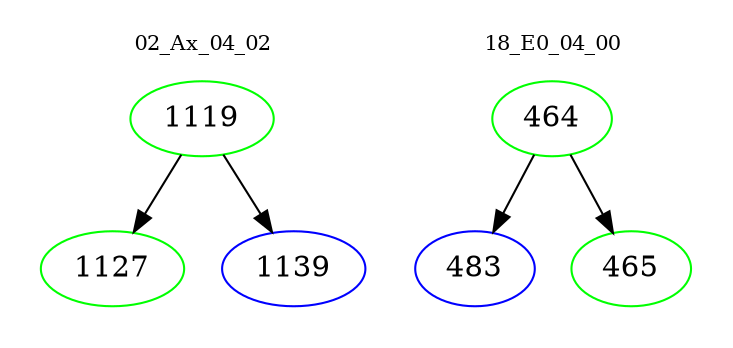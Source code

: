 digraph{
subgraph cluster_0 {
color = white
label = "02_Ax_04_02";
fontsize=10;
T0_1119 [label="1119", color="green"]
T0_1119 -> T0_1127 [color="black"]
T0_1127 [label="1127", color="green"]
T0_1119 -> T0_1139 [color="black"]
T0_1139 [label="1139", color="blue"]
}
subgraph cluster_1 {
color = white
label = "18_E0_04_00";
fontsize=10;
T1_464 [label="464", color="green"]
T1_464 -> T1_483 [color="black"]
T1_483 [label="483", color="blue"]
T1_464 -> T1_465 [color="black"]
T1_465 [label="465", color="green"]
}
}
